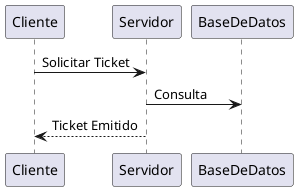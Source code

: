@startuml
Cliente -> Servidor: Solicitar Ticket
Servidor -> BaseDeDatos: Consulta
Servidor --> Cliente: Ticket Emitido
@enduml
